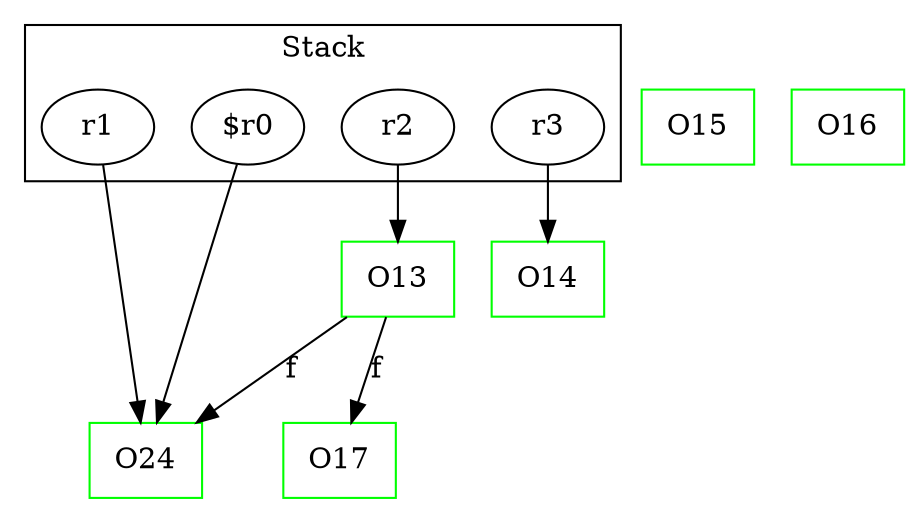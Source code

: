 digraph sample {
  rankDir="LR";
  subgraph cluster_0 {
    label="Stack"
    "r1"; "r2"; "$r0"; "r3"; 
  }
  "r1" -> { O24 };
  "r2" -> { O13 };
  "$r0" -> { O24 };
  "r3" -> { O14 };
  O13[shape=box];
  O24[shape=box];
  O15[shape=box];
  O14[shape=box];
  O17[shape=box];
  O16[shape=box];
  O13 -> O24[label="f", weight="0.2"]
  O13 -> O17[label="f", weight="0.2"]
  O13[color="green"];
  O24[color="green"];
  O15[color="green"];
  O14[color="green"];
  O17[color="green"];
  O16[color="green"];
}
